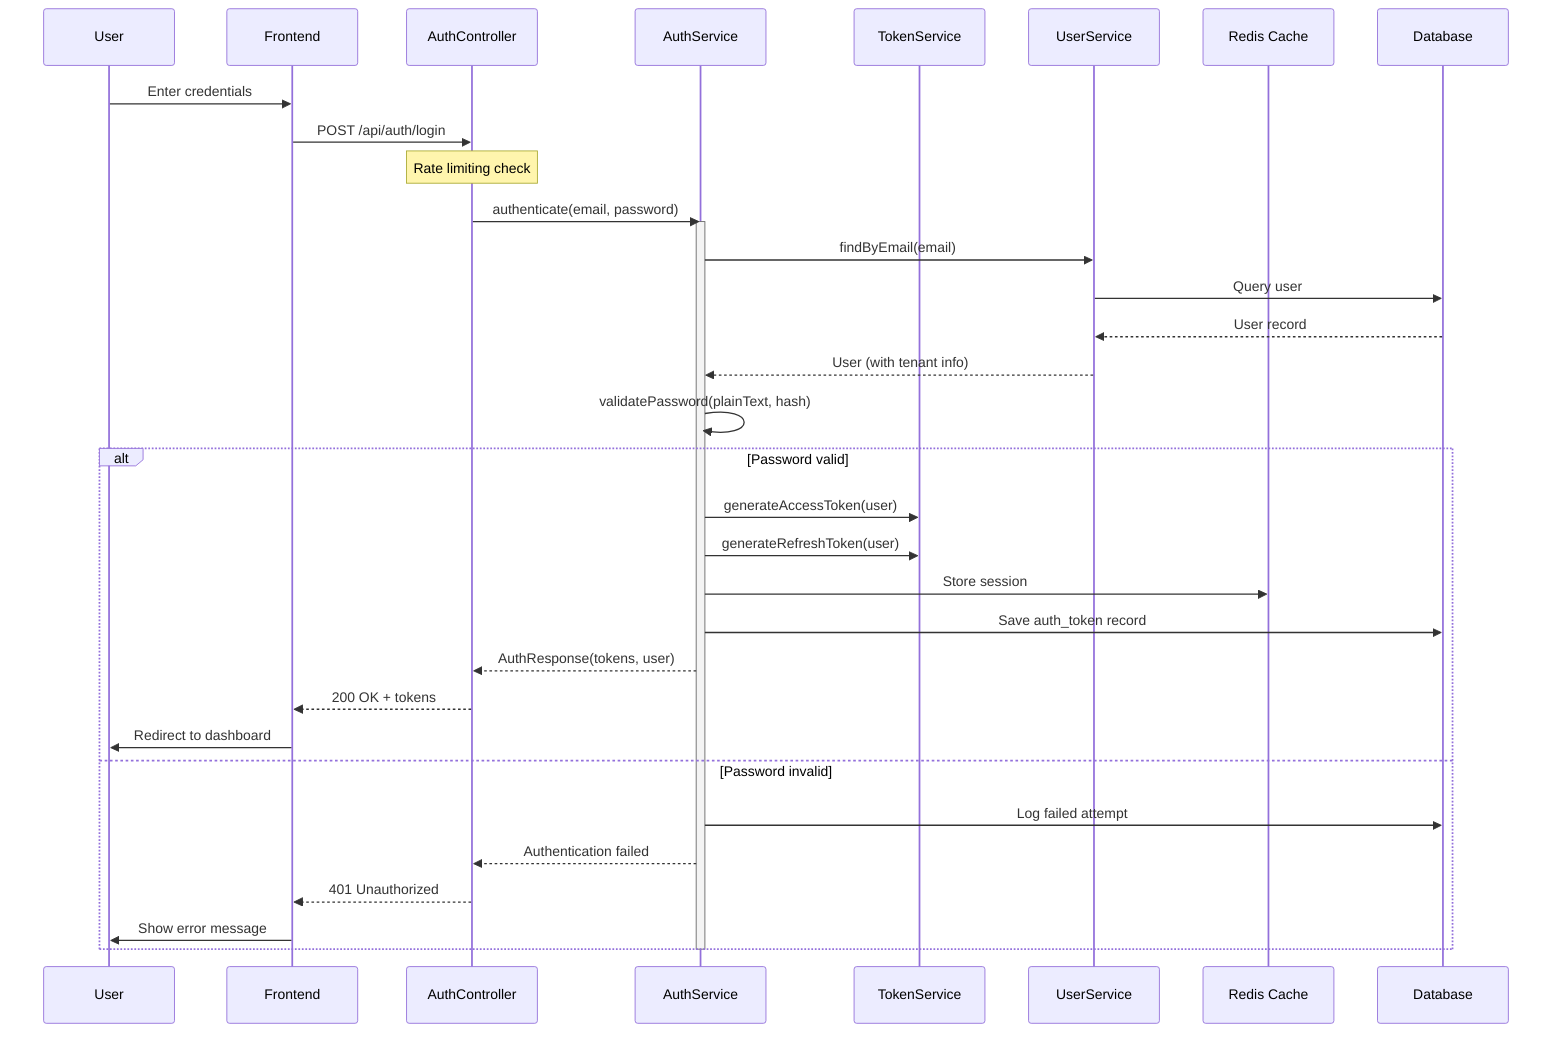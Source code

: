 sequenceDiagram
    participant U as User
    participant FE as Frontend
    participant AC as AuthController
    participant AS as AuthService
    participant TS as TokenService
    participant US as UserService
    participant Cache as Redis Cache
    participant DB as Database

    U->>FE: Enter credentials
    FE->>AC: POST /api/auth/login
    
    Note over AC: Rate limiting check
    AC->>AS: authenticate(email, password)
    
    activate AS
    AS->>US: findByEmail(email)
    US->>DB: Query user
    DB-->>US: User record
    US-->>AS: User (with tenant info)
    
    AS->>AS: validatePassword(plainText, hash)
    
    alt Password valid
        AS->>TS: generateAccessToken(user)
        AS->>TS: generateRefreshToken(user)
        AS->>Cache: Store session
        AS->>DB: Save auth_token record
        AS-->>AC: AuthResponse(tokens, user)
        AC-->>FE: 200 OK + tokens
        FE->>U: Redirect to dashboard
    else Password invalid
        AS->>DB: Log failed attempt
        AS-->>AC: Authentication failed
        AC-->>FE: 401 Unauthorized
        FE->>U: Show error message
    end
    deactivate AS